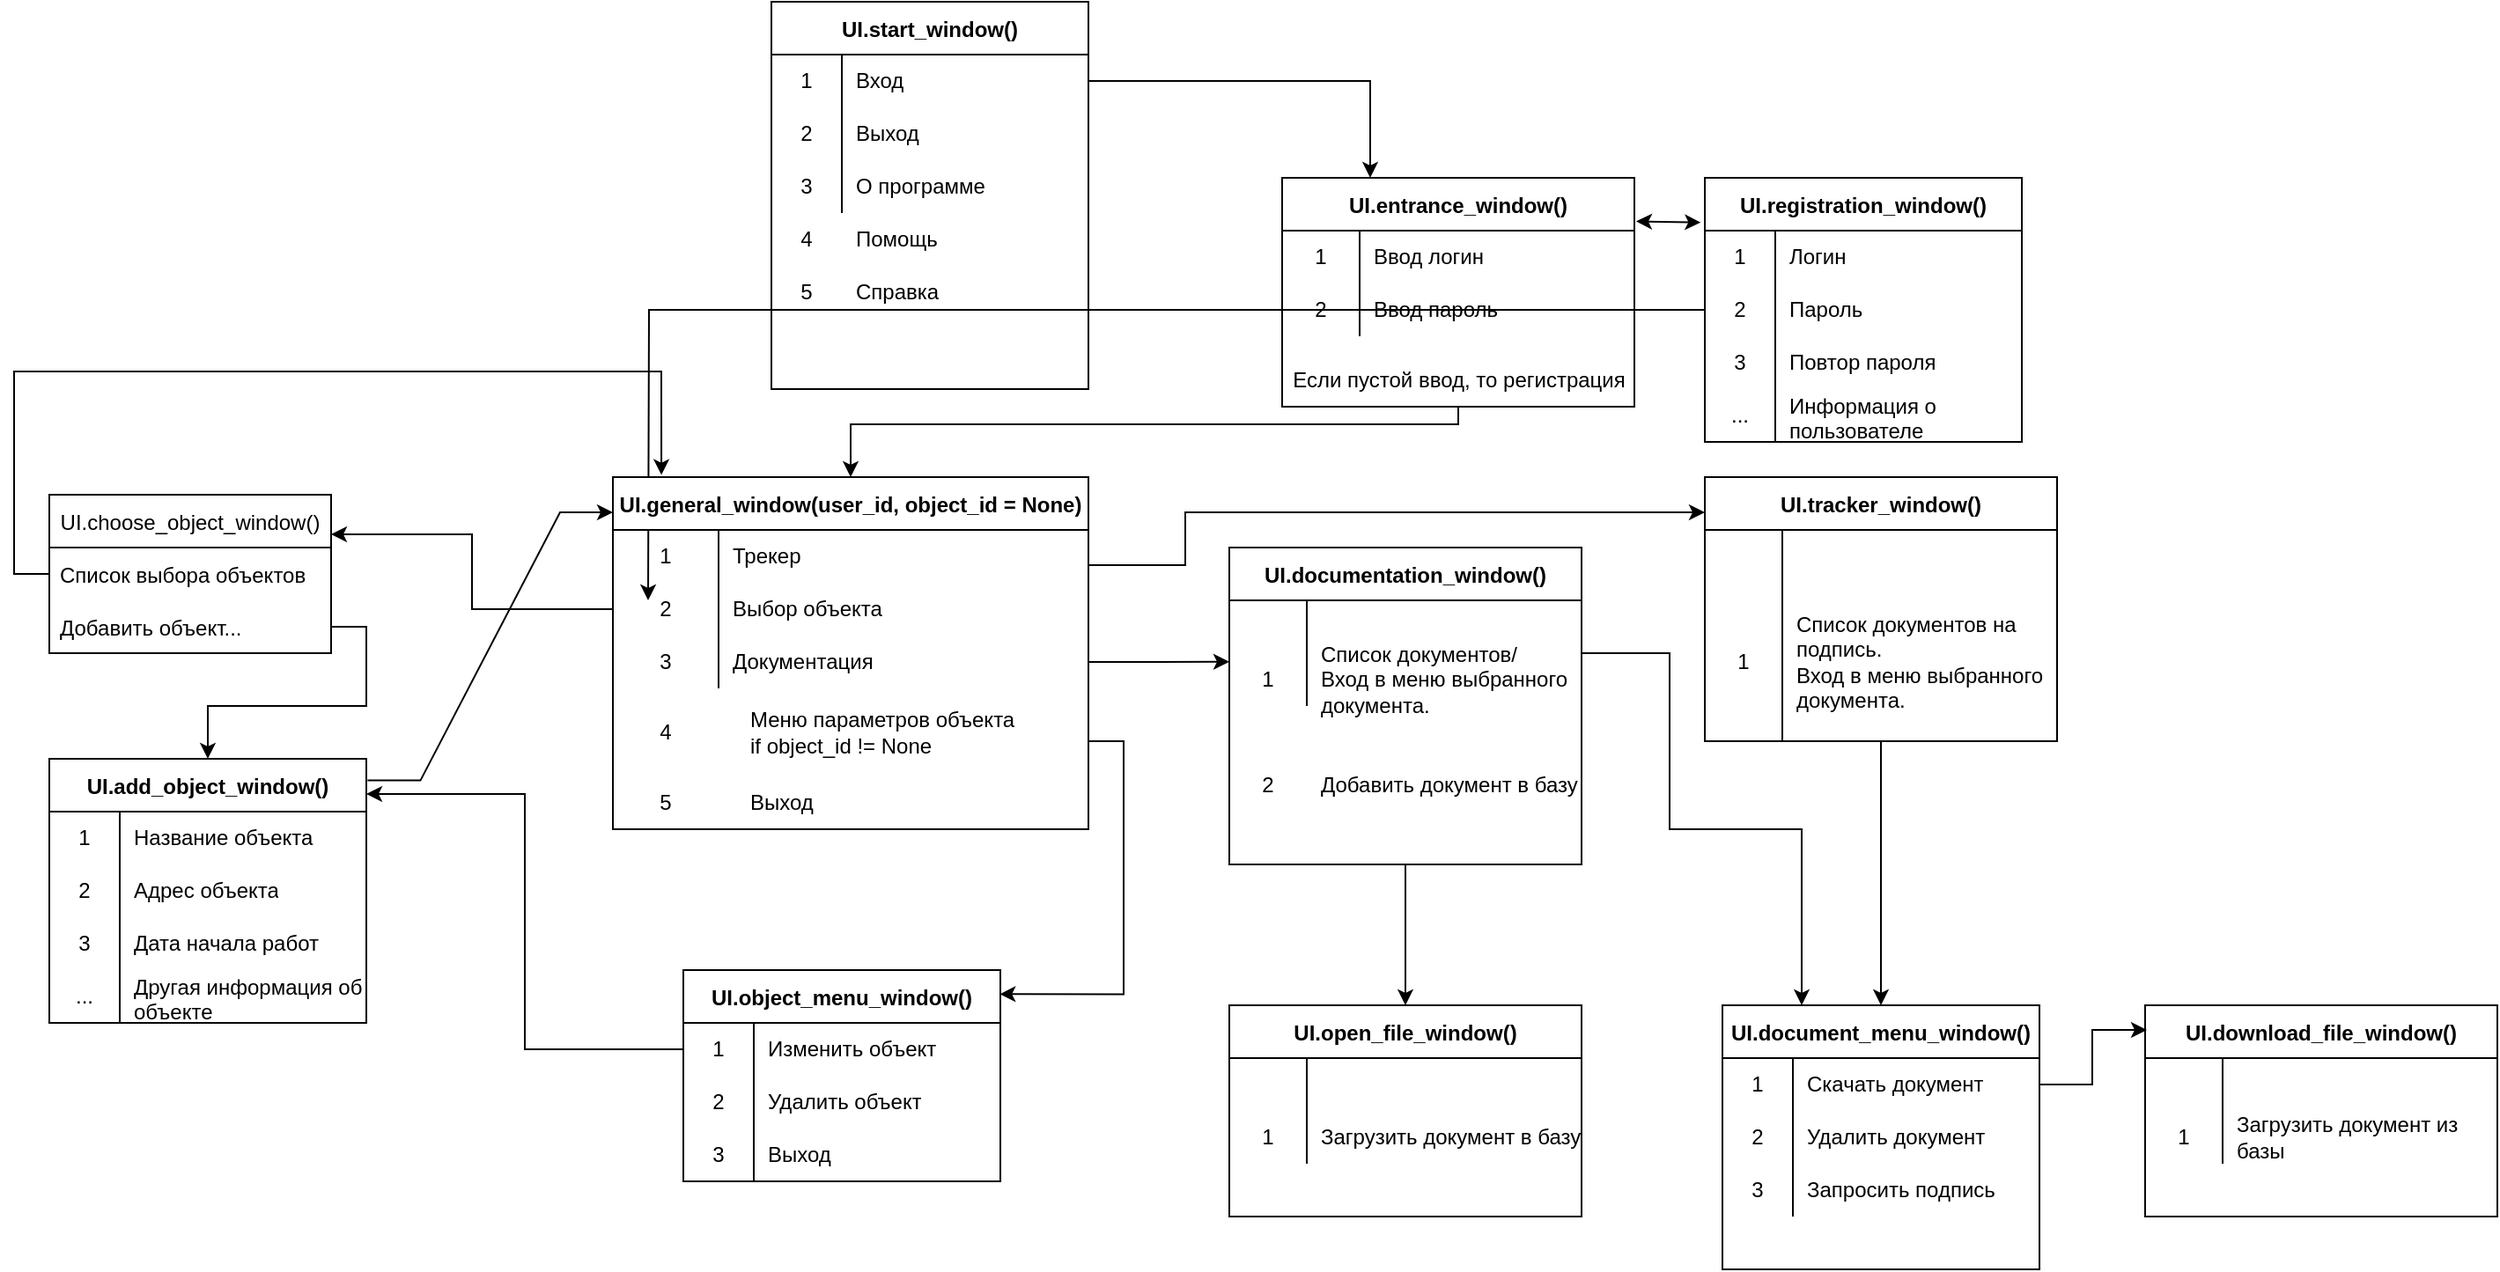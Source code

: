 <mxfile version="20.4.1" type="device"><diagram id="R2lEEEUBdFMjLlhIrx00" name="Page-1"><mxGraphModel dx="1333" dy="527" grid="1" gridSize="10" guides="1" tooltips="1" connect="1" arrows="1" fold="1" page="1" pageScale="1" pageWidth="850" pageHeight="1100" math="0" shadow="0" extFonts="Permanent Marker^https://fonts.googleapis.com/css?family=Permanent+Marker"><root><mxCell id="0"/><mxCell id="1" parent="0"/><mxCell id="zW3IHiVvKNnxofPKnOjK-1" value="UI.start_window()" style="shape=table;startSize=30;container=1;collapsible=0;childLayout=tableLayout;fixedRows=1;rowLines=0;fontStyle=1;" vertex="1" parent="1"><mxGeometry x="70" y="20" width="180" height="220" as="geometry"/></mxCell><mxCell id="zW3IHiVvKNnxofPKnOjK-2" value="" style="shape=tableRow;horizontal=0;startSize=0;swimlaneHead=0;swimlaneBody=0;top=0;left=0;bottom=0;right=0;collapsible=0;dropTarget=0;fillColor=none;points=[[0,0.5],[1,0.5]];portConstraint=eastwest;" vertex="1" parent="zW3IHiVvKNnxofPKnOjK-1"><mxGeometry y="30" width="180" height="30" as="geometry"/></mxCell><mxCell id="zW3IHiVvKNnxofPKnOjK-3" value="1" style="shape=partialRectangle;html=1;whiteSpace=wrap;connectable=0;fillColor=none;top=0;left=0;bottom=0;right=0;overflow=hidden;pointerEvents=1;" vertex="1" parent="zW3IHiVvKNnxofPKnOjK-2"><mxGeometry width="40" height="30" as="geometry"><mxRectangle width="40" height="30" as="alternateBounds"/></mxGeometry></mxCell><mxCell id="zW3IHiVvKNnxofPKnOjK-4" value="Вход" style="shape=partialRectangle;html=1;whiteSpace=wrap;connectable=0;fillColor=none;top=0;left=0;bottom=0;right=0;align=left;spacingLeft=6;overflow=hidden;" vertex="1" parent="zW3IHiVvKNnxofPKnOjK-2"><mxGeometry x="40" width="140" height="30" as="geometry"><mxRectangle width="140" height="30" as="alternateBounds"/></mxGeometry></mxCell><mxCell id="zW3IHiVvKNnxofPKnOjK-5" value="" style="shape=tableRow;horizontal=0;startSize=0;swimlaneHead=0;swimlaneBody=0;top=0;left=0;bottom=0;right=0;collapsible=0;dropTarget=0;fillColor=none;points=[[0,0.5],[1,0.5]];portConstraint=eastwest;" vertex="1" parent="zW3IHiVvKNnxofPKnOjK-1"><mxGeometry y="60" width="180" height="30" as="geometry"/></mxCell><mxCell id="zW3IHiVvKNnxofPKnOjK-6" value="2" style="shape=partialRectangle;html=1;whiteSpace=wrap;connectable=0;fillColor=none;top=0;left=0;bottom=0;right=0;overflow=hidden;" vertex="1" parent="zW3IHiVvKNnxofPKnOjK-5"><mxGeometry width="40" height="30" as="geometry"><mxRectangle width="40" height="30" as="alternateBounds"/></mxGeometry></mxCell><mxCell id="zW3IHiVvKNnxofPKnOjK-7" value="Выход" style="shape=partialRectangle;html=1;whiteSpace=wrap;connectable=0;fillColor=none;top=0;left=0;bottom=0;right=0;align=left;spacingLeft=6;overflow=hidden;" vertex="1" parent="zW3IHiVvKNnxofPKnOjK-5"><mxGeometry x="40" width="140" height="30" as="geometry"><mxRectangle width="140" height="30" as="alternateBounds"/></mxGeometry></mxCell><mxCell id="zW3IHiVvKNnxofPKnOjK-8" value="" style="shape=tableRow;horizontal=0;startSize=0;swimlaneHead=0;swimlaneBody=0;top=0;left=0;bottom=0;right=0;collapsible=0;dropTarget=0;fillColor=none;points=[[0,0.5],[1,0.5]];portConstraint=eastwest;" vertex="1" parent="zW3IHiVvKNnxofPKnOjK-1"><mxGeometry y="90" width="180" height="30" as="geometry"/></mxCell><mxCell id="zW3IHiVvKNnxofPKnOjK-9" value="3" style="shape=partialRectangle;html=1;whiteSpace=wrap;connectable=0;fillColor=none;top=0;left=0;bottom=0;right=0;overflow=hidden;" vertex="1" parent="zW3IHiVvKNnxofPKnOjK-8"><mxGeometry width="40" height="30" as="geometry"><mxRectangle width="40" height="30" as="alternateBounds"/></mxGeometry></mxCell><mxCell id="zW3IHiVvKNnxofPKnOjK-10" value="О программе" style="shape=partialRectangle;html=1;whiteSpace=wrap;connectable=0;fillColor=none;top=0;left=0;bottom=0;right=0;align=left;spacingLeft=6;overflow=hidden;" vertex="1" parent="zW3IHiVvKNnxofPKnOjK-8"><mxGeometry x="40" width="140" height="30" as="geometry"><mxRectangle width="140" height="30" as="alternateBounds"/></mxGeometry></mxCell><mxCell id="zW3IHiVvKNnxofPKnOjK-11" value="" style="shape=tableRow;horizontal=0;startSize=0;swimlaneHead=0;swimlaneBody=0;top=0;left=0;bottom=0;right=0;collapsible=0;dropTarget=0;fillColor=none;points=[[0,0.5],[1,0.5]];portConstraint=eastwest;" vertex="1" parent="1"><mxGeometry x="70" y="140" width="180" height="30" as="geometry"/></mxCell><mxCell id="zW3IHiVvKNnxofPKnOjK-12" value="4" style="shape=partialRectangle;html=1;whiteSpace=wrap;connectable=0;fillColor=none;top=0;left=0;bottom=0;right=0;overflow=hidden;" vertex="1" parent="zW3IHiVvKNnxofPKnOjK-11"><mxGeometry width="40" height="30" as="geometry"><mxRectangle width="40" height="30" as="alternateBounds"/></mxGeometry></mxCell><mxCell id="zW3IHiVvKNnxofPKnOjK-13" value="Помощь" style="shape=partialRectangle;html=1;whiteSpace=wrap;connectable=0;fillColor=none;top=0;left=0;bottom=0;right=0;align=left;spacingLeft=6;overflow=hidden;" vertex="1" parent="zW3IHiVvKNnxofPKnOjK-11"><mxGeometry x="40" width="140" height="30" as="geometry"><mxRectangle width="140" height="30" as="alternateBounds"/></mxGeometry></mxCell><mxCell id="zW3IHiVvKNnxofPKnOjK-14" value="" style="shape=tableRow;horizontal=0;startSize=0;swimlaneHead=0;swimlaneBody=0;top=0;left=0;bottom=0;right=0;collapsible=0;dropTarget=0;fillColor=none;points=[[0,0.5],[1,0.5]];portConstraint=eastwest;" vertex="1" parent="1"><mxGeometry x="70" y="170" width="180" height="30" as="geometry"/></mxCell><mxCell id="zW3IHiVvKNnxofPKnOjK-15" value="5" style="shape=partialRectangle;html=1;whiteSpace=wrap;connectable=0;fillColor=none;top=0;left=0;bottom=0;right=0;overflow=hidden;" vertex="1" parent="zW3IHiVvKNnxofPKnOjK-14"><mxGeometry width="40" height="30" as="geometry"><mxRectangle width="40" height="30" as="alternateBounds"/></mxGeometry></mxCell><mxCell id="zW3IHiVvKNnxofPKnOjK-16" value="Справка" style="shape=partialRectangle;html=1;whiteSpace=wrap;connectable=0;fillColor=none;top=0;left=0;bottom=0;right=0;align=left;spacingLeft=6;overflow=hidden;" vertex="1" parent="zW3IHiVvKNnxofPKnOjK-14"><mxGeometry x="40" width="140" height="30" as="geometry"><mxRectangle width="140" height="30" as="alternateBounds"/></mxGeometry></mxCell><mxCell id="zW3IHiVvKNnxofPKnOjK-17" value="UI.entrance_window()" style="shape=table;startSize=30;container=1;collapsible=0;childLayout=tableLayout;fixedRows=1;rowLines=0;fontStyle=1;" vertex="1" parent="1"><mxGeometry x="360" y="120" width="200" height="130" as="geometry"/></mxCell><mxCell id="zW3IHiVvKNnxofPKnOjK-18" value="" style="shape=tableRow;horizontal=0;startSize=0;swimlaneHead=0;swimlaneBody=0;top=0;left=0;bottom=0;right=0;collapsible=0;dropTarget=0;fillColor=none;points=[[0,0.5],[1,0.5]];portConstraint=eastwest;" vertex="1" parent="zW3IHiVvKNnxofPKnOjK-17"><mxGeometry y="30" width="200" height="30" as="geometry"/></mxCell><mxCell id="zW3IHiVvKNnxofPKnOjK-19" value="1" style="shape=partialRectangle;html=1;whiteSpace=wrap;connectable=0;fillColor=none;top=0;left=0;bottom=0;right=0;overflow=hidden;pointerEvents=1;" vertex="1" parent="zW3IHiVvKNnxofPKnOjK-18"><mxGeometry width="44" height="30" as="geometry"><mxRectangle width="44" height="30" as="alternateBounds"/></mxGeometry></mxCell><mxCell id="zW3IHiVvKNnxofPKnOjK-20" value="Ввод логин" style="shape=partialRectangle;html=1;whiteSpace=wrap;connectable=0;fillColor=none;top=0;left=0;bottom=0;right=0;align=left;spacingLeft=6;overflow=hidden;" vertex="1" parent="zW3IHiVvKNnxofPKnOjK-18"><mxGeometry x="44" width="156" height="30" as="geometry"><mxRectangle width="156" height="30" as="alternateBounds"/></mxGeometry></mxCell><mxCell id="zW3IHiVvKNnxofPKnOjK-21" value="" style="shape=tableRow;horizontal=0;startSize=0;swimlaneHead=0;swimlaneBody=0;top=0;left=0;bottom=0;right=0;collapsible=0;dropTarget=0;fillColor=none;points=[[0,0.5],[1,0.5]];portConstraint=eastwest;" vertex="1" parent="zW3IHiVvKNnxofPKnOjK-17"><mxGeometry y="60" width="200" height="30" as="geometry"/></mxCell><mxCell id="zW3IHiVvKNnxofPKnOjK-22" value="2" style="shape=partialRectangle;html=1;whiteSpace=wrap;connectable=0;fillColor=none;top=0;left=0;bottom=0;right=0;overflow=hidden;" vertex="1" parent="zW3IHiVvKNnxofPKnOjK-21"><mxGeometry width="44" height="30" as="geometry"><mxRectangle width="44" height="30" as="alternateBounds"/></mxGeometry></mxCell><mxCell id="zW3IHiVvKNnxofPKnOjK-23" value="Ввод пароль" style="shape=partialRectangle;html=1;whiteSpace=wrap;connectable=0;fillColor=none;top=0;left=0;bottom=0;right=0;align=left;spacingLeft=6;overflow=hidden;" vertex="1" parent="zW3IHiVvKNnxofPKnOjK-21"><mxGeometry x="44" width="156" height="30" as="geometry"><mxRectangle width="156" height="30" as="alternateBounds"/></mxGeometry></mxCell><mxCell id="zW3IHiVvKNnxofPKnOjK-27" style="edgeStyle=orthogonalEdgeStyle;rounded=0;orthogonalLoop=1;jettySize=auto;html=1;exitX=1;exitY=0.5;exitDx=0;exitDy=0;entryX=0.25;entryY=0;entryDx=0;entryDy=0;" edge="1" parent="1" source="zW3IHiVvKNnxofPKnOjK-2" target="zW3IHiVvKNnxofPKnOjK-17"><mxGeometry relative="1" as="geometry"/></mxCell><mxCell id="zW3IHiVvKNnxofPKnOjK-72" value="" style="edgeStyle=orthogonalEdgeStyle;rounded=0;orthogonalLoop=1;jettySize=auto;html=1;" edge="1" parent="1" source="zW3IHiVvKNnxofPKnOjK-28"><mxGeometry relative="1" as="geometry"><mxPoint x="NaN" y="360" as="targetPoint"/></mxGeometry></mxCell><mxCell id="zW3IHiVvKNnxofPKnOjK-28" value="UI.registration_window()" style="shape=table;startSize=30;container=1;collapsible=0;childLayout=tableLayout;fixedRows=1;rowLines=0;fontStyle=1;" vertex="1" parent="1"><mxGeometry x="600" y="120" width="180" height="150" as="geometry"/></mxCell><mxCell id="zW3IHiVvKNnxofPKnOjK-29" value="" style="shape=tableRow;horizontal=0;startSize=0;swimlaneHead=0;swimlaneBody=0;top=0;left=0;bottom=0;right=0;collapsible=0;dropTarget=0;fillColor=none;points=[[0,0.5],[1,0.5]];portConstraint=eastwest;" vertex="1" parent="zW3IHiVvKNnxofPKnOjK-28"><mxGeometry y="30" width="180" height="30" as="geometry"/></mxCell><mxCell id="zW3IHiVvKNnxofPKnOjK-30" value="1" style="shape=partialRectangle;html=1;whiteSpace=wrap;connectable=0;fillColor=none;top=0;left=0;bottom=0;right=0;overflow=hidden;pointerEvents=1;" vertex="1" parent="zW3IHiVvKNnxofPKnOjK-29"><mxGeometry width="40" height="30" as="geometry"><mxRectangle width="40" height="30" as="alternateBounds"/></mxGeometry></mxCell><mxCell id="zW3IHiVvKNnxofPKnOjK-31" value="Логин" style="shape=partialRectangle;html=1;whiteSpace=wrap;connectable=0;fillColor=none;top=0;left=0;bottom=0;right=0;align=left;spacingLeft=6;overflow=hidden;" vertex="1" parent="zW3IHiVvKNnxofPKnOjK-29"><mxGeometry x="40" width="140" height="30" as="geometry"><mxRectangle width="140" height="30" as="alternateBounds"/></mxGeometry></mxCell><mxCell id="zW3IHiVvKNnxofPKnOjK-32" value="" style="shape=tableRow;horizontal=0;startSize=0;swimlaneHead=0;swimlaneBody=0;top=0;left=0;bottom=0;right=0;collapsible=0;dropTarget=0;fillColor=none;points=[[0,0.5],[1,0.5]];portConstraint=eastwest;" vertex="1" parent="zW3IHiVvKNnxofPKnOjK-28"><mxGeometry y="60" width="180" height="30" as="geometry"/></mxCell><mxCell id="zW3IHiVvKNnxofPKnOjK-33" value="2" style="shape=partialRectangle;html=1;whiteSpace=wrap;connectable=0;fillColor=none;top=0;left=0;bottom=0;right=0;overflow=hidden;" vertex="1" parent="zW3IHiVvKNnxofPKnOjK-32"><mxGeometry width="40" height="30" as="geometry"><mxRectangle width="40" height="30" as="alternateBounds"/></mxGeometry></mxCell><mxCell id="zW3IHiVvKNnxofPKnOjK-34" value="Пароль" style="shape=partialRectangle;html=1;whiteSpace=wrap;connectable=0;fillColor=none;top=0;left=0;bottom=0;right=0;align=left;spacingLeft=6;overflow=hidden;" vertex="1" parent="zW3IHiVvKNnxofPKnOjK-32"><mxGeometry x="40" width="140" height="30" as="geometry"><mxRectangle width="140" height="30" as="alternateBounds"/></mxGeometry></mxCell><mxCell id="zW3IHiVvKNnxofPKnOjK-41" value="" style="shape=tableRow;horizontal=0;startSize=0;swimlaneHead=0;swimlaneBody=0;top=0;left=0;bottom=0;right=0;collapsible=0;dropTarget=0;fillColor=none;points=[[0,0.5],[1,0.5]];portConstraint=eastwest;" vertex="1" parent="zW3IHiVvKNnxofPKnOjK-28"><mxGeometry y="90" width="180" height="30" as="geometry"/></mxCell><mxCell id="zW3IHiVvKNnxofPKnOjK-42" value="3" style="shape=partialRectangle;html=1;whiteSpace=wrap;connectable=0;fillColor=none;top=0;left=0;bottom=0;right=0;overflow=hidden;" vertex="1" parent="zW3IHiVvKNnxofPKnOjK-41"><mxGeometry width="40" height="30" as="geometry"><mxRectangle width="40" height="30" as="alternateBounds"/></mxGeometry></mxCell><mxCell id="zW3IHiVvKNnxofPKnOjK-43" value="Повтор пароля" style="shape=partialRectangle;html=1;whiteSpace=wrap;connectable=0;fillColor=none;top=0;left=0;bottom=0;right=0;align=left;spacingLeft=6;overflow=hidden;" vertex="1" parent="zW3IHiVvKNnxofPKnOjK-41"><mxGeometry x="40" width="140" height="30" as="geometry"><mxRectangle width="140" height="30" as="alternateBounds"/></mxGeometry></mxCell><mxCell id="zW3IHiVvKNnxofPKnOjK-44" value="" style="shape=tableRow;horizontal=0;startSize=0;swimlaneHead=0;swimlaneBody=0;top=0;left=0;bottom=0;right=0;collapsible=0;dropTarget=0;fillColor=none;points=[[0,0.5],[1,0.5]];portConstraint=eastwest;" vertex="1" parent="zW3IHiVvKNnxofPKnOjK-28"><mxGeometry y="120" width="180" height="30" as="geometry"/></mxCell><mxCell id="zW3IHiVvKNnxofPKnOjK-45" value="..." style="shape=partialRectangle;html=1;whiteSpace=wrap;connectable=0;fillColor=none;top=0;left=0;bottom=0;right=0;overflow=hidden;pointerEvents=1;" vertex="1" parent="zW3IHiVvKNnxofPKnOjK-44"><mxGeometry width="40" height="30" as="geometry"><mxRectangle width="40" height="30" as="alternateBounds"/></mxGeometry></mxCell><mxCell id="zW3IHiVvKNnxofPKnOjK-46" value="Информация о пользователе" style="shape=partialRectangle;html=1;whiteSpace=wrap;connectable=0;fillColor=none;top=0;left=0;bottom=0;right=0;align=left;spacingLeft=6;overflow=hidden;" vertex="1" parent="zW3IHiVvKNnxofPKnOjK-44"><mxGeometry x="40" width="140" height="30" as="geometry"><mxRectangle width="140" height="30" as="alternateBounds"/></mxGeometry></mxCell><mxCell id="zW3IHiVvKNnxofPKnOjK-108" style="edgeStyle=orthogonalEdgeStyle;rounded=0;orthogonalLoop=1;jettySize=auto;html=1;entryX=0.5;entryY=0;entryDx=0;entryDy=0;" edge="1" parent="1" source="zW3IHiVvKNnxofPKnOjK-73" target="zW3IHiVvKNnxofPKnOjK-78"><mxGeometry relative="1" as="geometry"><Array as="points"><mxPoint x="460" y="260"/><mxPoint x="115" y="260"/></Array></mxGeometry></mxCell><mxCell id="zW3IHiVvKNnxofPKnOjK-73" value="Если пустой ввод, то регистрация" style="text;html=1;align=center;verticalAlign=middle;resizable=0;points=[];autosize=1;strokeColor=none;fillColor=none;" vertex="1" parent="1"><mxGeometry x="355" y="220" width="210" height="30" as="geometry"/></mxCell><mxCell id="zW3IHiVvKNnxofPKnOjK-76" value="" style="endArrow=classic;startArrow=classic;html=1;rounded=0;exitX=1.005;exitY=0.19;exitDx=0;exitDy=0;exitPerimeter=0;entryX=-0.013;entryY=0.169;entryDx=0;entryDy=0;entryPerimeter=0;" edge="1" parent="1" source="zW3IHiVvKNnxofPKnOjK-17" target="zW3IHiVvKNnxofPKnOjK-28"><mxGeometry width="50" height="50" relative="1" as="geometry"><mxPoint x="550" y="280" as="sourcePoint"/><mxPoint x="600" y="230" as="targetPoint"/></mxGeometry></mxCell><mxCell id="zW3IHiVvKNnxofPKnOjK-107" style="edgeStyle=orthogonalEdgeStyle;rounded=0;orthogonalLoop=1;jettySize=auto;html=1;" edge="1" parent="1" source="zW3IHiVvKNnxofPKnOjK-78" target="zW3IHiVvKNnxofPKnOjK-98"><mxGeometry relative="1" as="geometry"><mxPoint x="350" y="310" as="targetPoint"/><Array as="points"><mxPoint x="305" y="340"/><mxPoint x="305" y="310"/></Array></mxGeometry></mxCell><mxCell id="zW3IHiVvKNnxofPKnOjK-202" style="edgeStyle=orthogonalEdgeStyle;rounded=0;orthogonalLoop=1;jettySize=auto;html=1;exitX=1;exitY=0.75;exitDx=0;exitDy=0;entryX=0.998;entryY=0.114;entryDx=0;entryDy=0;entryPerimeter=0;" edge="1" parent="1" source="zW3IHiVvKNnxofPKnOjK-78" target="zW3IHiVvKNnxofPKnOjK-189"><mxGeometry relative="1" as="geometry"/></mxCell><mxCell id="zW3IHiVvKNnxofPKnOjK-78" value="UI.general_window(user_id, object_id = None)" style="shape=table;startSize=30;container=1;collapsible=0;childLayout=tableLayout;fixedRows=1;rowLines=0;fontStyle=1;" vertex="1" parent="1"><mxGeometry x="-20" y="290" width="270" height="200" as="geometry"/></mxCell><mxCell id="zW3IHiVvKNnxofPKnOjK-79" value="" style="shape=tableRow;horizontal=0;startSize=0;swimlaneHead=0;swimlaneBody=0;top=0;left=0;bottom=0;right=0;collapsible=0;dropTarget=0;fillColor=none;points=[[0,0.5],[1,0.5]];portConstraint=eastwest;" vertex="1" parent="zW3IHiVvKNnxofPKnOjK-78"><mxGeometry y="30" width="270" height="30" as="geometry"/></mxCell><mxCell id="zW3IHiVvKNnxofPKnOjK-80" value="1" style="shape=partialRectangle;html=1;whiteSpace=wrap;connectable=0;fillColor=none;top=0;left=0;bottom=0;right=0;overflow=hidden;pointerEvents=1;" vertex="1" parent="zW3IHiVvKNnxofPKnOjK-79"><mxGeometry width="60" height="30" as="geometry"><mxRectangle width="60" height="30" as="alternateBounds"/></mxGeometry></mxCell><mxCell id="zW3IHiVvKNnxofPKnOjK-81" value="Трекер" style="shape=partialRectangle;html=1;whiteSpace=wrap;connectable=0;fillColor=none;top=0;left=0;bottom=0;right=0;align=left;spacingLeft=6;overflow=hidden;" vertex="1" parent="zW3IHiVvKNnxofPKnOjK-79"><mxGeometry x="60" width="210" height="30" as="geometry"><mxRectangle width="210" height="30" as="alternateBounds"/></mxGeometry></mxCell><mxCell id="zW3IHiVvKNnxofPKnOjK-82" value="" style="shape=tableRow;horizontal=0;startSize=0;swimlaneHead=0;swimlaneBody=0;top=0;left=0;bottom=0;right=0;collapsible=0;dropTarget=0;fillColor=none;points=[[0,0.5],[1,0.5]];portConstraint=eastwest;" vertex="1" parent="zW3IHiVvKNnxofPKnOjK-78"><mxGeometry y="60" width="270" height="30" as="geometry"/></mxCell><mxCell id="zW3IHiVvKNnxofPKnOjK-83" value="2" style="shape=partialRectangle;html=1;whiteSpace=wrap;connectable=0;fillColor=none;top=0;left=0;bottom=0;right=0;overflow=hidden;" vertex="1" parent="zW3IHiVvKNnxofPKnOjK-82"><mxGeometry width="60" height="30" as="geometry"><mxRectangle width="60" height="30" as="alternateBounds"/></mxGeometry></mxCell><mxCell id="zW3IHiVvKNnxofPKnOjK-84" value="Выбор объекта" style="shape=partialRectangle;html=1;whiteSpace=wrap;connectable=0;fillColor=none;top=0;left=0;bottom=0;right=0;align=left;spacingLeft=6;overflow=hidden;" vertex="1" parent="zW3IHiVvKNnxofPKnOjK-82"><mxGeometry x="60" width="210" height="30" as="geometry"><mxRectangle width="210" height="30" as="alternateBounds"/></mxGeometry></mxCell><mxCell id="zW3IHiVvKNnxofPKnOjK-85" value="" style="shape=tableRow;horizontal=0;startSize=0;swimlaneHead=0;swimlaneBody=0;top=0;left=0;bottom=0;right=0;collapsible=0;dropTarget=0;fillColor=none;points=[[0,0.5],[1,0.5]];portConstraint=eastwest;" vertex="1" parent="zW3IHiVvKNnxofPKnOjK-78"><mxGeometry y="90" width="270" height="30" as="geometry"/></mxCell><mxCell id="zW3IHiVvKNnxofPKnOjK-86" value="3" style="shape=partialRectangle;html=1;whiteSpace=wrap;connectable=0;fillColor=none;top=0;left=0;bottom=0;right=0;overflow=hidden;" vertex="1" parent="zW3IHiVvKNnxofPKnOjK-85"><mxGeometry width="60" height="30" as="geometry"><mxRectangle width="60" height="30" as="alternateBounds"/></mxGeometry></mxCell><mxCell id="zW3IHiVvKNnxofPKnOjK-87" value="Документация" style="shape=partialRectangle;html=1;whiteSpace=wrap;connectable=0;fillColor=none;top=0;left=0;bottom=0;right=0;align=left;spacingLeft=6;overflow=hidden;" vertex="1" parent="zW3IHiVvKNnxofPKnOjK-85"><mxGeometry x="60" width="210" height="30" as="geometry"><mxRectangle width="210" height="30" as="alternateBounds"/></mxGeometry></mxCell><mxCell id="zW3IHiVvKNnxofPKnOjK-88" value="" style="shape=tableRow;horizontal=0;startSize=0;swimlaneHead=0;swimlaneBody=0;top=0;left=0;bottom=0;right=0;collapsible=0;dropTarget=0;fillColor=none;points=[[0,0.5],[1,0.5]];portConstraint=eastwest;" vertex="1" parent="1"><mxGeometry x="10" y="410" width="200" height="50" as="geometry"/></mxCell><mxCell id="zW3IHiVvKNnxofPKnOjK-90" value="Меню параметров объекта if object_id != None" style="shape=partialRectangle;html=1;whiteSpace=wrap;connectable=0;fillColor=none;top=0;left=0;bottom=0;right=0;align=left;spacingLeft=6;overflow=hidden;" vertex="1" parent="zW3IHiVvKNnxofPKnOjK-88"><mxGeometry x="40" width="160" height="50" as="geometry"><mxRectangle width="140" height="30" as="alternateBounds"/></mxGeometry></mxCell><mxCell id="zW3IHiVvKNnxofPKnOjK-91" value="" style="shape=tableRow;horizontal=0;startSize=0;swimlaneHead=0;swimlaneBody=0;top=0;left=0;bottom=0;right=0;collapsible=0;dropTarget=0;fillColor=none;points=[[0,0.5],[1,0.5]];portConstraint=eastwest;" vertex="1" parent="1"><mxGeometry x="10" y="440" width="180" height="30" as="geometry"/></mxCell><mxCell id="zW3IHiVvKNnxofPKnOjK-92" value="5" style="shape=partialRectangle;html=1;whiteSpace=wrap;connectable=0;fillColor=none;top=0;left=0;bottom=0;right=0;overflow=hidden;" vertex="1" parent="zW3IHiVvKNnxofPKnOjK-91"><mxGeometry x="-20" y="20" width="40" height="30" as="geometry"><mxRectangle width="40" height="30" as="alternateBounds"/></mxGeometry></mxCell><mxCell id="zW3IHiVvKNnxofPKnOjK-94" value="" style="shape=tableRow;horizontal=0;startSize=0;swimlaneHead=0;swimlaneBody=0;top=0;left=0;bottom=0;right=0;collapsible=0;dropTarget=0;fillColor=none;points=[[0,0.5],[1,0.5]];portConstraint=eastwest;" vertex="1" parent="1"><mxGeometry x="10" y="460" width="180" height="30" as="geometry"/></mxCell><mxCell id="zW3IHiVvKNnxofPKnOjK-160" style="edgeStyle=orthogonalEdgeStyle;rounded=0;orthogonalLoop=1;jettySize=auto;html=1;" edge="1" parent="1" source="zW3IHiVvKNnxofPKnOjK-98" target="zW3IHiVvKNnxofPKnOjK-143"><mxGeometry relative="1" as="geometry"/></mxCell><mxCell id="zW3IHiVvKNnxofPKnOjK-98" value="UI.tracker_window()" style="shape=table;startSize=30;container=1;collapsible=0;childLayout=tableLayout;fixedRows=1;rowLines=0;fontStyle=1;" vertex="1" parent="1"><mxGeometry x="600" y="290" width="200" height="150" as="geometry"/></mxCell><mxCell id="zW3IHiVvKNnxofPKnOjK-102" value="" style="shape=tableRow;horizontal=0;startSize=0;swimlaneHead=0;swimlaneBody=0;top=0;left=0;bottom=0;right=0;collapsible=0;dropTarget=0;fillColor=none;points=[[0,0.5],[1,0.5]];portConstraint=eastwest;" vertex="1" parent="zW3IHiVvKNnxofPKnOjK-98"><mxGeometry y="30" width="200" height="30" as="geometry"/></mxCell><mxCell id="zW3IHiVvKNnxofPKnOjK-103" value="" style="shape=partialRectangle;html=1;whiteSpace=wrap;connectable=0;fillColor=none;top=0;left=0;bottom=0;right=0;overflow=hidden;" vertex="1" parent="zW3IHiVvKNnxofPKnOjK-102"><mxGeometry width="44" height="30" as="geometry"><mxRectangle width="44" height="30" as="alternateBounds"/></mxGeometry></mxCell><mxCell id="zW3IHiVvKNnxofPKnOjK-104" value="" style="shape=partialRectangle;html=1;whiteSpace=wrap;connectable=0;fillColor=none;top=0;left=0;bottom=0;right=0;align=left;spacingLeft=6;overflow=hidden;" vertex="1" parent="zW3IHiVvKNnxofPKnOjK-102"><mxGeometry x="44" width="156" height="30" as="geometry"><mxRectangle width="156" height="30" as="alternateBounds"/></mxGeometry></mxCell><mxCell id="zW3IHiVvKNnxofPKnOjK-99" value="" style="shape=tableRow;horizontal=0;startSize=0;swimlaneHead=0;swimlaneBody=0;top=0;left=0;bottom=0;right=0;collapsible=0;dropTarget=0;fillColor=none;points=[[0,0.5],[1,0.5]];portConstraint=eastwest;" vertex="1" parent="zW3IHiVvKNnxofPKnOjK-98"><mxGeometry y="60" width="200" height="90" as="geometry"/></mxCell><mxCell id="zW3IHiVvKNnxofPKnOjK-100" value="1" style="shape=partialRectangle;html=1;whiteSpace=wrap;connectable=0;fillColor=none;top=0;left=0;bottom=0;right=0;overflow=hidden;pointerEvents=1;" vertex="1" parent="zW3IHiVvKNnxofPKnOjK-99"><mxGeometry width="44" height="90" as="geometry"><mxRectangle width="44" height="90" as="alternateBounds"/></mxGeometry></mxCell><mxCell id="zW3IHiVvKNnxofPKnOjK-101" value="Список документов на подпись.&lt;br&gt;Вход в меню выбранного документа." style="shape=partialRectangle;html=1;whiteSpace=wrap;connectable=0;fillColor=none;top=0;left=0;bottom=0;right=0;align=left;spacingLeft=6;overflow=hidden;" vertex="1" parent="zW3IHiVvKNnxofPKnOjK-99"><mxGeometry x="44" width="156" height="90" as="geometry"><mxRectangle width="156" height="90" as="alternateBounds"/></mxGeometry></mxCell><mxCell id="zW3IHiVvKNnxofPKnOjK-161" style="edgeStyle=orthogonalEdgeStyle;rounded=0;orthogonalLoop=1;jettySize=auto;html=1;entryX=0.25;entryY=0;entryDx=0;entryDy=0;" edge="1" parent="1" target="zW3IHiVvKNnxofPKnOjK-143"><mxGeometry relative="1" as="geometry"><mxPoint x="530" y="390" as="sourcePoint"/><Array as="points"><mxPoint x="580" y="390"/><mxPoint x="580" y="490"/><mxPoint x="655" y="490"/></Array></mxGeometry></mxCell><mxCell id="zW3IHiVvKNnxofPKnOjK-222" style="edgeStyle=orthogonalEdgeStyle;rounded=0;orthogonalLoop=1;jettySize=auto;html=1;entryX=0.5;entryY=0;entryDx=0;entryDy=0;" edge="1" parent="1" source="zW3IHiVvKNnxofPKnOjK-113" target="zW3IHiVvKNnxofPKnOjK-210"><mxGeometry relative="1" as="geometry"/></mxCell><mxCell id="zW3IHiVvKNnxofPKnOjK-113" value="UI.documentation_window()" style="shape=table;startSize=30;container=1;collapsible=0;childLayout=tableLayout;fixedRows=1;rowLines=0;fontStyle=1;" vertex="1" parent="1"><mxGeometry x="330" y="330" width="200" height="180" as="geometry"/></mxCell><mxCell id="zW3IHiVvKNnxofPKnOjK-120" value="" style="shape=tableRow;horizontal=0;startSize=0;swimlaneHead=0;swimlaneBody=0;top=0;left=0;bottom=0;right=0;collapsible=0;dropTarget=0;fillColor=none;points=[[0,0.5],[1,0.5]];portConstraint=eastwest;" vertex="1" parent="zW3IHiVvKNnxofPKnOjK-113"><mxGeometry y="30" width="200" height="60" as="geometry"/></mxCell><mxCell id="zW3IHiVvKNnxofPKnOjK-121" value="" style="shape=partialRectangle;html=1;whiteSpace=wrap;connectable=0;fillColor=none;top=0;left=0;bottom=0;right=0;overflow=hidden;" vertex="1" parent="zW3IHiVvKNnxofPKnOjK-120"><mxGeometry width="44" height="60" as="geometry"><mxRectangle width="44" height="60" as="alternateBounds"/></mxGeometry></mxCell><mxCell id="zW3IHiVvKNnxofPKnOjK-122" value="" style="shape=partialRectangle;html=1;whiteSpace=wrap;connectable=0;fillColor=none;top=0;left=0;bottom=0;right=0;align=left;spacingLeft=6;overflow=hidden;" vertex="1" parent="zW3IHiVvKNnxofPKnOjK-120"><mxGeometry x="44" width="156" height="60" as="geometry"><mxRectangle width="156" height="60" as="alternateBounds"/></mxGeometry></mxCell><mxCell id="zW3IHiVvKNnxofPKnOjK-123" value="1" style="shape=partialRectangle;html=1;whiteSpace=wrap;connectable=0;fillColor=none;top=0;left=0;bottom=0;right=0;overflow=hidden;pointerEvents=1;" vertex="1" parent="1"><mxGeometry x="330" y="360" width="44" height="90" as="geometry"><mxRectangle width="44" height="90" as="alternateBounds"/></mxGeometry></mxCell><mxCell id="zW3IHiVvKNnxofPKnOjK-124" value="Список документов/&lt;br&gt;Вход в меню выбранного документа.&lt;br&gt;" style="shape=partialRectangle;html=1;whiteSpace=wrap;connectable=0;fillColor=none;top=0;left=0;bottom=0;right=0;align=left;spacingLeft=6;overflow=hidden;" vertex="1" parent="1"><mxGeometry x="374" y="360" width="156" height="90" as="geometry"><mxRectangle width="156" height="90" as="alternateBounds"/></mxGeometry></mxCell><mxCell id="zW3IHiVvKNnxofPKnOjK-125" style="edgeStyle=orthogonalEdgeStyle;rounded=0;orthogonalLoop=1;jettySize=auto;html=1;exitX=1;exitY=0.5;exitDx=0;exitDy=0;" edge="1" parent="1" source="zW3IHiVvKNnxofPKnOjK-85"><mxGeometry relative="1" as="geometry"><mxPoint x="330" y="394.882" as="targetPoint"/></mxGeometry></mxCell><mxCell id="zW3IHiVvKNnxofPKnOjK-143" value="UI.document_menu_window()" style="shape=table;startSize=30;container=1;collapsible=0;childLayout=tableLayout;fixedRows=1;rowLines=0;fontStyle=1;" vertex="1" parent="1"><mxGeometry x="610" y="590" width="180" height="150" as="geometry"/></mxCell><mxCell id="zW3IHiVvKNnxofPKnOjK-144" value="" style="shape=tableRow;horizontal=0;startSize=0;swimlaneHead=0;swimlaneBody=0;top=0;left=0;bottom=0;right=0;collapsible=0;dropTarget=0;fillColor=none;points=[[0,0.5],[1,0.5]];portConstraint=eastwest;" vertex="1" parent="zW3IHiVvKNnxofPKnOjK-143"><mxGeometry y="30" width="180" height="30" as="geometry"/></mxCell><mxCell id="zW3IHiVvKNnxofPKnOjK-145" value="1" style="shape=partialRectangle;html=1;whiteSpace=wrap;connectable=0;fillColor=none;top=0;left=0;bottom=0;right=0;overflow=hidden;pointerEvents=1;" vertex="1" parent="zW3IHiVvKNnxofPKnOjK-144"><mxGeometry width="40" height="30" as="geometry"><mxRectangle width="40" height="30" as="alternateBounds"/></mxGeometry></mxCell><mxCell id="zW3IHiVvKNnxofPKnOjK-146" value="Скачать документ" style="shape=partialRectangle;html=1;whiteSpace=wrap;connectable=0;fillColor=none;top=0;left=0;bottom=0;right=0;align=left;spacingLeft=6;overflow=hidden;" vertex="1" parent="zW3IHiVvKNnxofPKnOjK-144"><mxGeometry x="40" width="140" height="30" as="geometry"><mxRectangle width="140" height="30" as="alternateBounds"/></mxGeometry></mxCell><mxCell id="zW3IHiVvKNnxofPKnOjK-147" value="" style="shape=tableRow;horizontal=0;startSize=0;swimlaneHead=0;swimlaneBody=0;top=0;left=0;bottom=0;right=0;collapsible=0;dropTarget=0;fillColor=none;points=[[0,0.5],[1,0.5]];portConstraint=eastwest;" vertex="1" parent="zW3IHiVvKNnxofPKnOjK-143"><mxGeometry y="60" width="180" height="30" as="geometry"/></mxCell><mxCell id="zW3IHiVvKNnxofPKnOjK-148" value="2" style="shape=partialRectangle;html=1;whiteSpace=wrap;connectable=0;fillColor=none;top=0;left=0;bottom=0;right=0;overflow=hidden;" vertex="1" parent="zW3IHiVvKNnxofPKnOjK-147"><mxGeometry width="40" height="30" as="geometry"><mxRectangle width="40" height="30" as="alternateBounds"/></mxGeometry></mxCell><mxCell id="zW3IHiVvKNnxofPKnOjK-149" value="Удалить документ" style="shape=partialRectangle;html=1;whiteSpace=wrap;connectable=0;fillColor=none;top=0;left=0;bottom=0;right=0;align=left;spacingLeft=6;overflow=hidden;" vertex="1" parent="zW3IHiVvKNnxofPKnOjK-147"><mxGeometry x="40" width="140" height="30" as="geometry"><mxRectangle width="140" height="30" as="alternateBounds"/></mxGeometry></mxCell><mxCell id="zW3IHiVvKNnxofPKnOjK-150" value="" style="shape=tableRow;horizontal=0;startSize=0;swimlaneHead=0;swimlaneBody=0;top=0;left=0;bottom=0;right=0;collapsible=0;dropTarget=0;fillColor=none;points=[[0,0.5],[1,0.5]];portConstraint=eastwest;" vertex="1" parent="zW3IHiVvKNnxofPKnOjK-143"><mxGeometry y="90" width="180" height="30" as="geometry"/></mxCell><mxCell id="zW3IHiVvKNnxofPKnOjK-151" value="3" style="shape=partialRectangle;html=1;whiteSpace=wrap;connectable=0;fillColor=none;top=0;left=0;bottom=0;right=0;overflow=hidden;" vertex="1" parent="zW3IHiVvKNnxofPKnOjK-150"><mxGeometry width="40" height="30" as="geometry"><mxRectangle width="40" height="30" as="alternateBounds"/></mxGeometry></mxCell><mxCell id="zW3IHiVvKNnxofPKnOjK-152" value="Запросить подпись" style="shape=partialRectangle;html=1;whiteSpace=wrap;connectable=0;fillColor=none;top=0;left=0;bottom=0;right=0;align=left;spacingLeft=6;overflow=hidden;" vertex="1" parent="zW3IHiVvKNnxofPKnOjK-150"><mxGeometry x="40" width="140" height="30" as="geometry"><mxRectangle width="140" height="30" as="alternateBounds"/></mxGeometry></mxCell><mxCell id="zW3IHiVvKNnxofPKnOjK-153" value="" style="shape=tableRow;horizontal=0;startSize=0;swimlaneHead=0;swimlaneBody=0;top=0;left=0;bottom=0;right=0;collapsible=0;dropTarget=0;fillColor=none;points=[[0,0.5],[1,0.5]];portConstraint=eastwest;" vertex="1" parent="1"><mxGeometry x="610" y="650" width="180" height="30" as="geometry"/></mxCell><mxCell id="zW3IHiVvKNnxofPKnOjK-163" value="UI.choose_object_window()" style="swimlane;fontStyle=0;childLayout=stackLayout;horizontal=1;startSize=30;horizontalStack=0;resizeParent=1;resizeParentMax=0;resizeLast=0;collapsible=1;marginBottom=0;" vertex="1" parent="1"><mxGeometry x="-340" y="300" width="160" height="90" as="geometry"/></mxCell><mxCell id="zW3IHiVvKNnxofPKnOjK-164" value="Список выбора объектов" style="text;strokeColor=none;fillColor=none;align=left;verticalAlign=middle;spacingLeft=4;spacingRight=4;overflow=hidden;points=[[0,0.5],[1,0.5]];portConstraint=eastwest;rotatable=0;" vertex="1" parent="zW3IHiVvKNnxofPKnOjK-163"><mxGeometry y="30" width="160" height="30" as="geometry"/></mxCell><mxCell id="zW3IHiVvKNnxofPKnOjK-165" value="Добавить объект..." style="text;strokeColor=none;fillColor=none;align=left;verticalAlign=middle;spacingLeft=4;spacingRight=4;overflow=hidden;points=[[0,0.5],[1,0.5]];portConstraint=eastwest;rotatable=0;" vertex="1" parent="zW3IHiVvKNnxofPKnOjK-163"><mxGeometry y="60" width="160" height="30" as="geometry"/></mxCell><mxCell id="zW3IHiVvKNnxofPKnOjK-169" style="edgeStyle=orthogonalEdgeStyle;rounded=0;orthogonalLoop=1;jettySize=auto;html=1;entryX=1;entryY=0.25;entryDx=0;entryDy=0;" edge="1" parent="1" source="zW3IHiVvKNnxofPKnOjK-82" target="zW3IHiVvKNnxofPKnOjK-163"><mxGeometry relative="1" as="geometry"/></mxCell><mxCell id="zW3IHiVvKNnxofPKnOjK-170" style="edgeStyle=orthogonalEdgeStyle;rounded=0;orthogonalLoop=1;jettySize=auto;html=1;exitX=0;exitY=0.5;exitDx=0;exitDy=0;entryX=0.102;entryY=-0.006;entryDx=0;entryDy=0;entryPerimeter=0;" edge="1" parent="1" source="zW3IHiVvKNnxofPKnOjK-164" target="zW3IHiVvKNnxofPKnOjK-78"><mxGeometry relative="1" as="geometry"><Array as="points"><mxPoint x="-360" y="345"/><mxPoint x="-360" y="230"/><mxPoint x="7" y="230"/></Array></mxGeometry></mxCell><mxCell id="zW3IHiVvKNnxofPKnOjK-186" style="edgeStyle=entityRelationEdgeStyle;rounded=0;orthogonalLoop=1;jettySize=auto;html=1;exitX=1.004;exitY=0.082;exitDx=0;exitDy=0;exitPerimeter=0;" edge="1" parent="1" source="zW3IHiVvKNnxofPKnOjK-172"><mxGeometry relative="1" as="geometry"><mxPoint x="-20" y="310" as="targetPoint"/></mxGeometry></mxCell><mxCell id="zW3IHiVvKNnxofPKnOjK-172" value="UI.add_object_window()" style="shape=table;startSize=30;container=1;collapsible=0;childLayout=tableLayout;fixedRows=1;rowLines=0;fontStyle=1;" vertex="1" parent="1"><mxGeometry x="-340" y="450" width="180" height="150" as="geometry"/></mxCell><mxCell id="zW3IHiVvKNnxofPKnOjK-173" value="" style="shape=tableRow;horizontal=0;startSize=0;swimlaneHead=0;swimlaneBody=0;top=0;left=0;bottom=0;right=0;collapsible=0;dropTarget=0;fillColor=none;points=[[0,0.5],[1,0.5]];portConstraint=eastwest;" vertex="1" parent="zW3IHiVvKNnxofPKnOjK-172"><mxGeometry y="30" width="180" height="30" as="geometry"/></mxCell><mxCell id="zW3IHiVvKNnxofPKnOjK-174" value="1" style="shape=partialRectangle;html=1;whiteSpace=wrap;connectable=0;fillColor=none;top=0;left=0;bottom=0;right=0;overflow=hidden;pointerEvents=1;" vertex="1" parent="zW3IHiVvKNnxofPKnOjK-173"><mxGeometry width="40" height="30" as="geometry"><mxRectangle width="40" height="30" as="alternateBounds"/></mxGeometry></mxCell><mxCell id="zW3IHiVvKNnxofPKnOjK-175" value="Название объекта" style="shape=partialRectangle;html=1;whiteSpace=wrap;connectable=0;fillColor=none;top=0;left=0;bottom=0;right=0;align=left;spacingLeft=6;overflow=hidden;" vertex="1" parent="zW3IHiVvKNnxofPKnOjK-173"><mxGeometry x="40" width="140" height="30" as="geometry"><mxRectangle width="140" height="30" as="alternateBounds"/></mxGeometry></mxCell><mxCell id="zW3IHiVvKNnxofPKnOjK-176" value="" style="shape=tableRow;horizontal=0;startSize=0;swimlaneHead=0;swimlaneBody=0;top=0;left=0;bottom=0;right=0;collapsible=0;dropTarget=0;fillColor=none;points=[[0,0.5],[1,0.5]];portConstraint=eastwest;" vertex="1" parent="zW3IHiVvKNnxofPKnOjK-172"><mxGeometry y="60" width="180" height="30" as="geometry"/></mxCell><mxCell id="zW3IHiVvKNnxofPKnOjK-177" value="2" style="shape=partialRectangle;html=1;whiteSpace=wrap;connectable=0;fillColor=none;top=0;left=0;bottom=0;right=0;overflow=hidden;" vertex="1" parent="zW3IHiVvKNnxofPKnOjK-176"><mxGeometry width="40" height="30" as="geometry"><mxRectangle width="40" height="30" as="alternateBounds"/></mxGeometry></mxCell><mxCell id="zW3IHiVvKNnxofPKnOjK-178" value="Адрес объекта" style="shape=partialRectangle;html=1;whiteSpace=wrap;connectable=0;fillColor=none;top=0;left=0;bottom=0;right=0;align=left;spacingLeft=6;overflow=hidden;" vertex="1" parent="zW3IHiVvKNnxofPKnOjK-176"><mxGeometry x="40" width="140" height="30" as="geometry"><mxRectangle width="140" height="30" as="alternateBounds"/></mxGeometry></mxCell><mxCell id="zW3IHiVvKNnxofPKnOjK-179" value="" style="shape=tableRow;horizontal=0;startSize=0;swimlaneHead=0;swimlaneBody=0;top=0;left=0;bottom=0;right=0;collapsible=0;dropTarget=0;fillColor=none;points=[[0,0.5],[1,0.5]];portConstraint=eastwest;" vertex="1" parent="zW3IHiVvKNnxofPKnOjK-172"><mxGeometry y="90" width="180" height="30" as="geometry"/></mxCell><mxCell id="zW3IHiVvKNnxofPKnOjK-180" value="3" style="shape=partialRectangle;html=1;whiteSpace=wrap;connectable=0;fillColor=none;top=0;left=0;bottom=0;right=0;overflow=hidden;" vertex="1" parent="zW3IHiVvKNnxofPKnOjK-179"><mxGeometry width="40" height="30" as="geometry"><mxRectangle width="40" height="30" as="alternateBounds"/></mxGeometry></mxCell><mxCell id="zW3IHiVvKNnxofPKnOjK-181" value="Дата начала работ" style="shape=partialRectangle;html=1;whiteSpace=wrap;connectable=0;fillColor=none;top=0;left=0;bottom=0;right=0;align=left;spacingLeft=6;overflow=hidden;" vertex="1" parent="zW3IHiVvKNnxofPKnOjK-179"><mxGeometry x="40" width="140" height="30" as="geometry"><mxRectangle width="140" height="30" as="alternateBounds"/></mxGeometry></mxCell><mxCell id="zW3IHiVvKNnxofPKnOjK-182" value="" style="shape=tableRow;horizontal=0;startSize=0;swimlaneHead=0;swimlaneBody=0;top=0;left=0;bottom=0;right=0;collapsible=0;dropTarget=0;fillColor=none;points=[[0,0.5],[1,0.5]];portConstraint=eastwest;" vertex="1" parent="zW3IHiVvKNnxofPKnOjK-172"><mxGeometry y="120" width="180" height="30" as="geometry"/></mxCell><mxCell id="zW3IHiVvKNnxofPKnOjK-183" value="..." style="shape=partialRectangle;html=1;whiteSpace=wrap;connectable=0;fillColor=none;top=0;left=0;bottom=0;right=0;overflow=hidden;pointerEvents=1;" vertex="1" parent="zW3IHiVvKNnxofPKnOjK-182"><mxGeometry width="40" height="30" as="geometry"><mxRectangle width="40" height="30" as="alternateBounds"/></mxGeometry></mxCell><mxCell id="zW3IHiVvKNnxofPKnOjK-184" value="Другая информация об объекте" style="shape=partialRectangle;html=1;whiteSpace=wrap;connectable=0;fillColor=none;top=0;left=0;bottom=0;right=0;align=left;spacingLeft=6;overflow=hidden;" vertex="1" parent="zW3IHiVvKNnxofPKnOjK-182"><mxGeometry x="40" width="140" height="30" as="geometry"><mxRectangle width="140" height="30" as="alternateBounds"/></mxGeometry></mxCell><mxCell id="zW3IHiVvKNnxofPKnOjK-185" style="edgeStyle=orthogonalEdgeStyle;rounded=0;orthogonalLoop=1;jettySize=auto;html=1;" edge="1" parent="1" source="zW3IHiVvKNnxofPKnOjK-165" target="zW3IHiVvKNnxofPKnOjK-172"><mxGeometry relative="1" as="geometry"/></mxCell><mxCell id="zW3IHiVvKNnxofPKnOjK-93" value="Выход" style="shape=partialRectangle;html=1;whiteSpace=wrap;connectable=0;fillColor=none;top=0;left=0;bottom=0;right=0;align=left;spacingLeft=6;overflow=hidden;" vertex="1" parent="1"><mxGeometry x="50" y="460" width="140" height="30" as="geometry"><mxRectangle width="140" height="30" as="alternateBounds"/></mxGeometry></mxCell><mxCell id="zW3IHiVvKNnxofPKnOjK-89" value="4" style="shape=partialRectangle;html=1;whiteSpace=wrap;connectable=0;fillColor=none;top=0;left=0;bottom=0;right=0;overflow=hidden;" vertex="1" parent="1"><mxGeometry x="-10" y="420" width="40" height="30" as="geometry"><mxRectangle width="40" height="30" as="alternateBounds"/></mxGeometry></mxCell><mxCell id="zW3IHiVvKNnxofPKnOjK-189" value="UI.object_menu_window()" style="shape=table;startSize=30;container=1;collapsible=0;childLayout=tableLayout;fixedRows=1;rowLines=0;fontStyle=1;" vertex="1" parent="1"><mxGeometry x="20" y="570" width="180" height="120" as="geometry"/></mxCell><mxCell id="zW3IHiVvKNnxofPKnOjK-190" value="" style="shape=tableRow;horizontal=0;startSize=0;swimlaneHead=0;swimlaneBody=0;top=0;left=0;bottom=0;right=0;collapsible=0;dropTarget=0;fillColor=none;points=[[0,0.5],[1,0.5]];portConstraint=eastwest;" vertex="1" parent="zW3IHiVvKNnxofPKnOjK-189"><mxGeometry y="30" width="180" height="30" as="geometry"/></mxCell><mxCell id="zW3IHiVvKNnxofPKnOjK-191" value="1" style="shape=partialRectangle;html=1;whiteSpace=wrap;connectable=0;fillColor=none;top=0;left=0;bottom=0;right=0;overflow=hidden;pointerEvents=1;" vertex="1" parent="zW3IHiVvKNnxofPKnOjK-190"><mxGeometry width="40" height="30" as="geometry"><mxRectangle width="40" height="30" as="alternateBounds"/></mxGeometry></mxCell><mxCell id="zW3IHiVvKNnxofPKnOjK-192" value="Изменить объект" style="shape=partialRectangle;html=1;whiteSpace=wrap;connectable=0;fillColor=none;top=0;left=0;bottom=0;right=0;align=left;spacingLeft=6;overflow=hidden;" vertex="1" parent="zW3IHiVvKNnxofPKnOjK-190"><mxGeometry x="40" width="140" height="30" as="geometry"><mxRectangle width="140" height="30" as="alternateBounds"/></mxGeometry></mxCell><mxCell id="zW3IHiVvKNnxofPKnOjK-193" value="" style="shape=tableRow;horizontal=0;startSize=0;swimlaneHead=0;swimlaneBody=0;top=0;left=0;bottom=0;right=0;collapsible=0;dropTarget=0;fillColor=none;points=[[0,0.5],[1,0.5]];portConstraint=eastwest;" vertex="1" parent="zW3IHiVvKNnxofPKnOjK-189"><mxGeometry y="60" width="180" height="30" as="geometry"/></mxCell><mxCell id="zW3IHiVvKNnxofPKnOjK-194" value="2" style="shape=partialRectangle;html=1;whiteSpace=wrap;connectable=0;fillColor=none;top=0;left=0;bottom=0;right=0;overflow=hidden;" vertex="1" parent="zW3IHiVvKNnxofPKnOjK-193"><mxGeometry width="40" height="30" as="geometry"><mxRectangle width="40" height="30" as="alternateBounds"/></mxGeometry></mxCell><mxCell id="zW3IHiVvKNnxofPKnOjK-195" value="Удалить объект" style="shape=partialRectangle;html=1;whiteSpace=wrap;connectable=0;fillColor=none;top=0;left=0;bottom=0;right=0;align=left;spacingLeft=6;overflow=hidden;" vertex="1" parent="zW3IHiVvKNnxofPKnOjK-193"><mxGeometry x="40" width="140" height="30" as="geometry"><mxRectangle width="140" height="30" as="alternateBounds"/></mxGeometry></mxCell><mxCell id="zW3IHiVvKNnxofPKnOjK-196" value="" style="shape=tableRow;horizontal=0;startSize=0;swimlaneHead=0;swimlaneBody=0;top=0;left=0;bottom=0;right=0;collapsible=0;dropTarget=0;fillColor=none;points=[[0,0.5],[1,0.5]];portConstraint=eastwest;" vertex="1" parent="zW3IHiVvKNnxofPKnOjK-189"><mxGeometry y="90" width="180" height="30" as="geometry"/></mxCell><mxCell id="zW3IHiVvKNnxofPKnOjK-197" value="3" style="shape=partialRectangle;html=1;whiteSpace=wrap;connectable=0;fillColor=none;top=0;left=0;bottom=0;right=0;overflow=hidden;" vertex="1" parent="zW3IHiVvKNnxofPKnOjK-196"><mxGeometry width="40" height="30" as="geometry"><mxRectangle width="40" height="30" as="alternateBounds"/></mxGeometry></mxCell><mxCell id="zW3IHiVvKNnxofPKnOjK-198" value="Выход" style="shape=partialRectangle;html=1;whiteSpace=wrap;connectable=0;fillColor=none;top=0;left=0;bottom=0;right=0;align=left;spacingLeft=6;overflow=hidden;" vertex="1" parent="zW3IHiVvKNnxofPKnOjK-196"><mxGeometry x="40" width="140" height="30" as="geometry"><mxRectangle width="140" height="30" as="alternateBounds"/></mxGeometry></mxCell><mxCell id="zW3IHiVvKNnxofPKnOjK-203" style="edgeStyle=orthogonalEdgeStyle;rounded=0;orthogonalLoop=1;jettySize=auto;html=1;exitX=0;exitY=0.5;exitDx=0;exitDy=0;" edge="1" parent="1" source="zW3IHiVvKNnxofPKnOjK-190"><mxGeometry relative="1" as="geometry"><mxPoint x="-160" y="470" as="targetPoint"/><Array as="points"><mxPoint x="-70" y="615"/><mxPoint x="-70" y="470"/><mxPoint x="-160" y="470"/></Array></mxGeometry></mxCell><mxCell id="zW3IHiVvKNnxofPKnOjK-204" value="UI.download_file_window()" style="shape=table;startSize=30;container=1;collapsible=0;childLayout=tableLayout;fixedRows=1;rowLines=0;fontStyle=1;" vertex="1" parent="1"><mxGeometry x="850" y="590" width="200" height="120" as="geometry"/></mxCell><mxCell id="zW3IHiVvKNnxofPKnOjK-205" value="" style="shape=tableRow;horizontal=0;startSize=0;swimlaneHead=0;swimlaneBody=0;top=0;left=0;bottom=0;right=0;collapsible=0;dropTarget=0;fillColor=none;points=[[0,0.5],[1,0.5]];portConstraint=eastwest;" vertex="1" parent="zW3IHiVvKNnxofPKnOjK-204"><mxGeometry y="30" width="200" height="60" as="geometry"/></mxCell><mxCell id="zW3IHiVvKNnxofPKnOjK-206" value="" style="shape=partialRectangle;html=1;whiteSpace=wrap;connectable=0;fillColor=none;top=0;left=0;bottom=0;right=0;overflow=hidden;" vertex="1" parent="zW3IHiVvKNnxofPKnOjK-205"><mxGeometry width="44" height="60" as="geometry"><mxRectangle width="44" height="60" as="alternateBounds"/></mxGeometry></mxCell><mxCell id="zW3IHiVvKNnxofPKnOjK-207" value="" style="shape=partialRectangle;html=1;whiteSpace=wrap;connectable=0;fillColor=none;top=0;left=0;bottom=0;right=0;align=left;spacingLeft=6;overflow=hidden;" vertex="1" parent="zW3IHiVvKNnxofPKnOjK-205"><mxGeometry x="44" width="156" height="60" as="geometry"><mxRectangle width="156" height="60" as="alternateBounds"/></mxGeometry></mxCell><mxCell id="zW3IHiVvKNnxofPKnOjK-208" value="1" style="shape=partialRectangle;html=1;whiteSpace=wrap;connectable=0;fillColor=none;top=0;left=0;bottom=0;right=0;overflow=hidden;pointerEvents=1;" vertex="1" parent="1"><mxGeometry x="850" y="620" width="44" height="90" as="geometry"><mxRectangle width="44" height="90" as="alternateBounds"/></mxGeometry></mxCell><mxCell id="zW3IHiVvKNnxofPKnOjK-209" value="Загрузить документ из базы" style="shape=partialRectangle;html=1;whiteSpace=wrap;connectable=0;fillColor=none;top=0;left=0;bottom=0;right=0;align=left;spacingLeft=6;overflow=hidden;" vertex="1" parent="1"><mxGeometry x="894" y="620" width="156" height="90" as="geometry"><mxRectangle width="156" height="90" as="alternateBounds"/></mxGeometry></mxCell><mxCell id="zW3IHiVvKNnxofPKnOjK-210" value="UI.open_file_window()" style="shape=table;startSize=30;container=1;collapsible=0;childLayout=tableLayout;fixedRows=1;rowLines=0;fontStyle=1;" vertex="1" parent="1"><mxGeometry x="330" y="590" width="200" height="120" as="geometry"/></mxCell><mxCell id="zW3IHiVvKNnxofPKnOjK-211" value="" style="shape=tableRow;horizontal=0;startSize=0;swimlaneHead=0;swimlaneBody=0;top=0;left=0;bottom=0;right=0;collapsible=0;dropTarget=0;fillColor=none;points=[[0,0.5],[1,0.5]];portConstraint=eastwest;" vertex="1" parent="zW3IHiVvKNnxofPKnOjK-210"><mxGeometry y="30" width="200" height="60" as="geometry"/></mxCell><mxCell id="zW3IHiVvKNnxofPKnOjK-212" value="" style="shape=partialRectangle;html=1;whiteSpace=wrap;connectable=0;fillColor=none;top=0;left=0;bottom=0;right=0;overflow=hidden;" vertex="1" parent="zW3IHiVvKNnxofPKnOjK-211"><mxGeometry width="44" height="60" as="geometry"><mxRectangle width="44" height="60" as="alternateBounds"/></mxGeometry></mxCell><mxCell id="zW3IHiVvKNnxofPKnOjK-213" value="" style="shape=partialRectangle;html=1;whiteSpace=wrap;connectable=0;fillColor=none;top=0;left=0;bottom=0;right=0;align=left;spacingLeft=6;overflow=hidden;" vertex="1" parent="zW3IHiVvKNnxofPKnOjK-211"><mxGeometry x="44" width="156" height="60" as="geometry"><mxRectangle width="156" height="60" as="alternateBounds"/></mxGeometry></mxCell><mxCell id="zW3IHiVvKNnxofPKnOjK-214" value="1" style="shape=partialRectangle;html=1;whiteSpace=wrap;connectable=0;fillColor=none;top=0;left=0;bottom=0;right=0;overflow=hidden;pointerEvents=1;" vertex="1" parent="1"><mxGeometry x="330" y="620" width="44" height="90" as="geometry"><mxRectangle width="44" height="90" as="alternateBounds"/></mxGeometry></mxCell><mxCell id="zW3IHiVvKNnxofPKnOjK-215" value="Загрузить документ в базу" style="shape=partialRectangle;html=1;whiteSpace=wrap;connectable=0;fillColor=none;top=0;left=0;bottom=0;right=0;align=left;spacingLeft=6;overflow=hidden;" vertex="1" parent="1"><mxGeometry x="374" y="620" width="156" height="90" as="geometry"><mxRectangle width="156" height="90" as="alternateBounds"/></mxGeometry></mxCell><mxCell id="zW3IHiVvKNnxofPKnOjK-216" value="2" style="shape=partialRectangle;html=1;whiteSpace=wrap;connectable=0;fillColor=none;top=0;left=0;bottom=0;right=0;overflow=hidden;pointerEvents=1;" vertex="1" parent="1"><mxGeometry x="330" y="420" width="44" height="90" as="geometry"><mxRectangle width="44" height="90" as="alternateBounds"/></mxGeometry></mxCell><mxCell id="zW3IHiVvKNnxofPKnOjK-217" value="Добавить документ в базу" style="shape=partialRectangle;html=1;whiteSpace=wrap;connectable=0;fillColor=none;top=0;left=0;bottom=0;right=0;align=left;spacingLeft=6;overflow=hidden;" vertex="1" parent="1"><mxGeometry x="374" y="420" width="156" height="90" as="geometry"><mxRectangle width="156" height="90" as="alternateBounds"/></mxGeometry></mxCell><mxCell id="zW3IHiVvKNnxofPKnOjK-220" style="edgeStyle=orthogonalEdgeStyle;rounded=0;orthogonalLoop=1;jettySize=auto;html=1;entryX=0.005;entryY=0.117;entryDx=0;entryDy=0;entryPerimeter=0;" edge="1" parent="1" source="zW3IHiVvKNnxofPKnOjK-144" target="zW3IHiVvKNnxofPKnOjK-204"><mxGeometry relative="1" as="geometry"/></mxCell></root></mxGraphModel></diagram></mxfile>